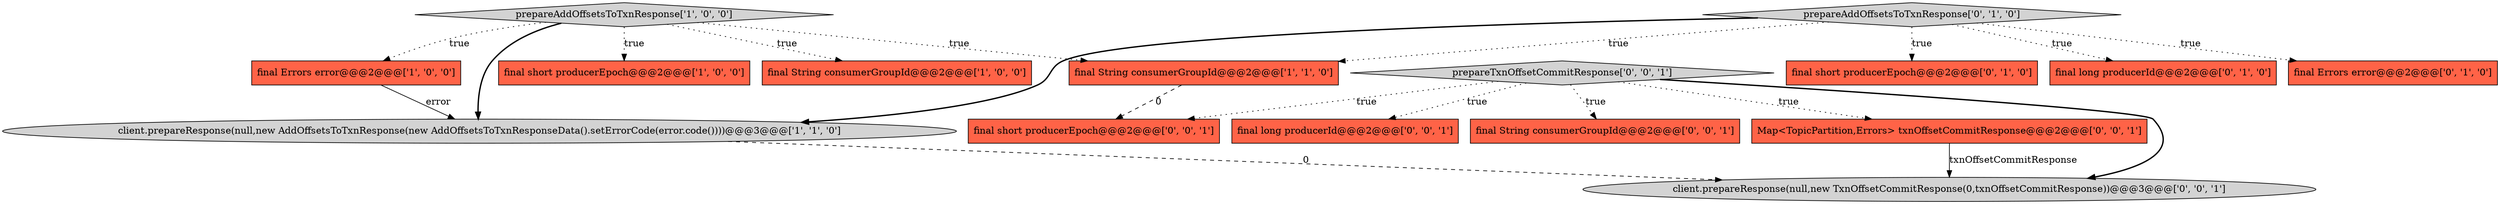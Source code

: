 digraph {
11 [style = filled, label = "client.prepareResponse(null,new TxnOffsetCommitResponse(0,txnOffsetCommitResponse))@@@3@@@['0', '0', '1']", fillcolor = lightgray, shape = ellipse image = "AAA0AAABBB3BBB"];
0 [style = filled, label = "final Errors error@@@2@@@['1', '0', '0']", fillcolor = tomato, shape = box image = "AAA0AAABBB1BBB"];
15 [style = filled, label = "final short producerEpoch@@@2@@@['0', '0', '1']", fillcolor = tomato, shape = box image = "AAA0AAABBB3BBB"];
4 [style = filled, label = "final short producerEpoch@@@2@@@['1', '0', '0']", fillcolor = tomato, shape = box image = "AAA0AAABBB1BBB"];
3 [style = filled, label = "prepareAddOffsetsToTxnResponse['1', '0', '0']", fillcolor = lightgray, shape = diamond image = "AAA0AAABBB1BBB"];
7 [style = filled, label = "final short producerEpoch@@@2@@@['0', '1', '0']", fillcolor = tomato, shape = box image = "AAA0AAABBB2BBB"];
10 [style = filled, label = "final long producerId@@@2@@@['0', '0', '1']", fillcolor = tomato, shape = box image = "AAA0AAABBB3BBB"];
13 [style = filled, label = "Map<TopicPartition,Errors> txnOffsetCommitResponse@@@2@@@['0', '0', '1']", fillcolor = tomato, shape = box image = "AAA0AAABBB3BBB"];
2 [style = filled, label = "client.prepareResponse(null,new AddOffsetsToTxnResponse(new AddOffsetsToTxnResponseData().setErrorCode(error.code())))@@@3@@@['1', '1', '0']", fillcolor = lightgray, shape = ellipse image = "AAA0AAABBB1BBB"];
9 [style = filled, label = "prepareAddOffsetsToTxnResponse['0', '1', '0']", fillcolor = lightgray, shape = diamond image = "AAA0AAABBB2BBB"];
6 [style = filled, label = "final long producerId@@@2@@@['0', '1', '0']", fillcolor = tomato, shape = box image = "AAA0AAABBB2BBB"];
5 [style = filled, label = "final String consumerGroupId@@@2@@@['1', '1', '0']", fillcolor = tomato, shape = box image = "AAA0AAABBB1BBB"];
1 [style = filled, label = "final String consumerGroupId@@@2@@@['1', '0', '0']", fillcolor = tomato, shape = box image = "AAA0AAABBB1BBB"];
12 [style = filled, label = "final String consumerGroupId@@@2@@@['0', '0', '1']", fillcolor = tomato, shape = box image = "AAA0AAABBB3BBB"];
8 [style = filled, label = "final Errors error@@@2@@@['0', '1', '0']", fillcolor = tomato, shape = box image = "AAA0AAABBB2BBB"];
14 [style = filled, label = "prepareTxnOffsetCommitResponse['0', '0', '1']", fillcolor = lightgray, shape = diamond image = "AAA0AAABBB3BBB"];
9->2 [style = bold, label=""];
9->8 [style = dotted, label="true"];
14->13 [style = dotted, label="true"];
14->15 [style = dotted, label="true"];
2->11 [style = dashed, label="0"];
3->4 [style = dotted, label="true"];
13->11 [style = solid, label="txnOffsetCommitResponse"];
3->5 [style = dotted, label="true"];
0->2 [style = solid, label="error"];
9->5 [style = dotted, label="true"];
14->12 [style = dotted, label="true"];
14->11 [style = bold, label=""];
3->1 [style = dotted, label="true"];
9->6 [style = dotted, label="true"];
5->15 [style = dashed, label="0"];
14->10 [style = dotted, label="true"];
3->2 [style = bold, label=""];
9->7 [style = dotted, label="true"];
3->0 [style = dotted, label="true"];
}
